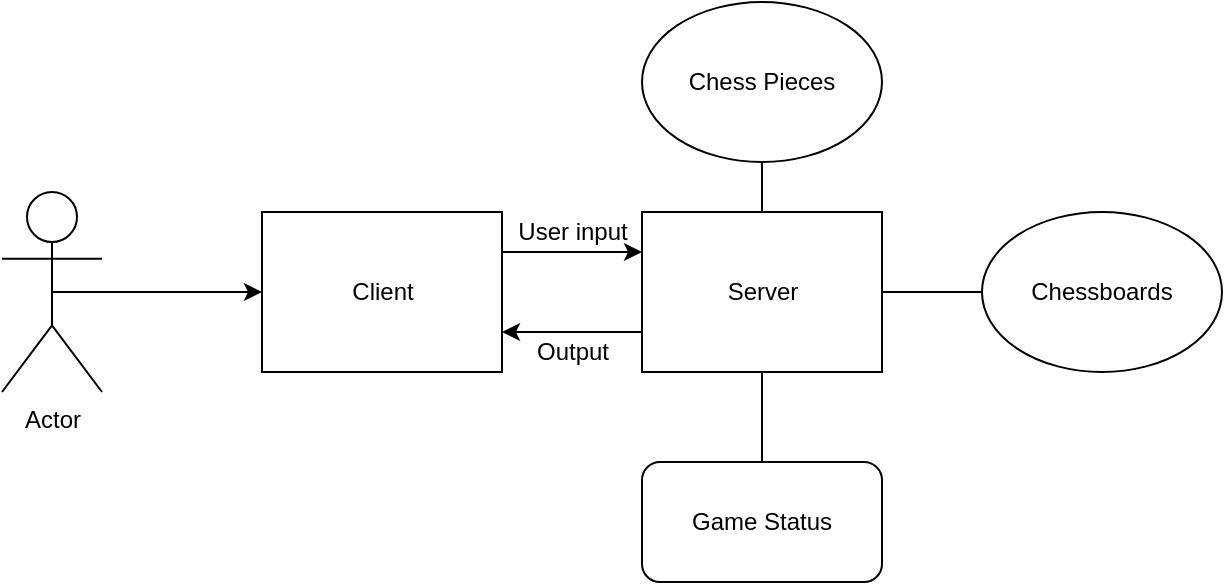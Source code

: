 <mxfile version="12.9.3" type="device"><diagram id="E3M3wYUzVOh3xFCrc_Kr" name="Page-1"><mxGraphModel dx="1422" dy="769" grid="1" gridSize="10" guides="1" tooltips="1" connect="1" arrows="1" fold="1" page="1" pageScale="1" pageWidth="850" pageHeight="1100" math="0" shadow="0"><root><mxCell id="0"/><mxCell id="1" parent="0"/><mxCell id="HW-ZH28Jy93te0Mg4I-2-10" style="edgeStyle=orthogonalEdgeStyle;rounded=0;orthogonalLoop=1;jettySize=auto;html=1;exitX=1;exitY=0.25;exitDx=0;exitDy=0;entryX=0;entryY=0.25;entryDx=0;entryDy=0;" edge="1" parent="1" source="HW-ZH28Jy93te0Mg4I-2-1" target="HW-ZH28Jy93te0Mg4I-2-2"><mxGeometry relative="1" as="geometry"/></mxCell><mxCell id="HW-ZH28Jy93te0Mg4I-2-1" value="Client" style="html=1;" vertex="1" parent="1"><mxGeometry x="160" y="155" width="120" height="80" as="geometry"/></mxCell><mxCell id="HW-ZH28Jy93te0Mg4I-2-11" style="edgeStyle=orthogonalEdgeStyle;rounded=0;orthogonalLoop=1;jettySize=auto;html=1;exitX=0;exitY=0.75;exitDx=0;exitDy=0;entryX=1;entryY=0.75;entryDx=0;entryDy=0;" edge="1" parent="1" source="HW-ZH28Jy93te0Mg4I-2-2" target="HW-ZH28Jy93te0Mg4I-2-1"><mxGeometry relative="1" as="geometry"/></mxCell><mxCell id="HW-ZH28Jy93te0Mg4I-2-26" style="edgeStyle=orthogonalEdgeStyle;rounded=0;orthogonalLoop=1;jettySize=auto;html=1;exitX=0.5;exitY=0;exitDx=0;exitDy=0;entryX=0.5;entryY=1;entryDx=0;entryDy=0;endArrow=none;endFill=0;" edge="1" parent="1" source="HW-ZH28Jy93te0Mg4I-2-2" target="HW-ZH28Jy93te0Mg4I-2-16"><mxGeometry relative="1" as="geometry"/></mxCell><mxCell id="HW-ZH28Jy93te0Mg4I-2-27" style="edgeStyle=orthogonalEdgeStyle;rounded=0;orthogonalLoop=1;jettySize=auto;html=1;exitX=1;exitY=0.5;exitDx=0;exitDy=0;entryX=0;entryY=0.5;entryDx=0;entryDy=0;endArrow=none;endFill=0;" edge="1" parent="1" source="HW-ZH28Jy93te0Mg4I-2-2" target="HW-ZH28Jy93te0Mg4I-2-15"><mxGeometry relative="1" as="geometry"/></mxCell><mxCell id="HW-ZH28Jy93te0Mg4I-2-2" value="Server" style="html=1;" vertex="1" parent="1"><mxGeometry x="350" y="155" width="120" height="80" as="geometry"/></mxCell><mxCell id="HW-ZH28Jy93te0Mg4I-2-9" style="edgeStyle=orthogonalEdgeStyle;rounded=0;orthogonalLoop=1;jettySize=auto;html=1;exitX=0.5;exitY=0.5;exitDx=0;exitDy=0;exitPerimeter=0;entryX=0;entryY=0.5;entryDx=0;entryDy=0;" edge="1" parent="1" source="HW-ZH28Jy93te0Mg4I-2-4" target="HW-ZH28Jy93te0Mg4I-2-1"><mxGeometry relative="1" as="geometry"/></mxCell><mxCell id="HW-ZH28Jy93te0Mg4I-2-4" value="Actor" style="shape=umlActor;verticalLabelPosition=bottom;labelBackgroundColor=#ffffff;verticalAlign=top;html=1;" vertex="1" parent="1"><mxGeometry x="30" y="145" width="50" height="100" as="geometry"/></mxCell><mxCell id="HW-ZH28Jy93te0Mg4I-2-12" value="User input" style="text;html=1;align=center;verticalAlign=middle;resizable=0;points=[];autosize=1;" vertex="1" parent="1"><mxGeometry x="280" y="155" width="70" height="20" as="geometry"/></mxCell><mxCell id="HW-ZH28Jy93te0Mg4I-2-13" value="Output" style="text;html=1;align=center;verticalAlign=middle;resizable=0;points=[];autosize=1;" vertex="1" parent="1"><mxGeometry x="290" y="215" width="50" height="20" as="geometry"/></mxCell><mxCell id="HW-ZH28Jy93te0Mg4I-2-15" value="Chessboards" style="ellipse;whiteSpace=wrap;html=1;" vertex="1" parent="1"><mxGeometry x="520" y="155" width="120" height="80" as="geometry"/></mxCell><mxCell id="HW-ZH28Jy93te0Mg4I-2-16" value="Chess Pieces" style="ellipse;whiteSpace=wrap;html=1;" vertex="1" parent="1"><mxGeometry x="350" y="50" width="120" height="80" as="geometry"/></mxCell><mxCell id="HW-ZH28Jy93te0Mg4I-2-25" style="edgeStyle=orthogonalEdgeStyle;rounded=0;orthogonalLoop=1;jettySize=auto;html=1;exitX=0.5;exitY=0;exitDx=0;exitDy=0;entryX=0.5;entryY=1;entryDx=0;entryDy=0;endArrow=none;endFill=0;" edge="1" parent="1" source="HW-ZH28Jy93te0Mg4I-2-19" target="HW-ZH28Jy93te0Mg4I-2-2"><mxGeometry relative="1" as="geometry"/></mxCell><mxCell id="HW-ZH28Jy93te0Mg4I-2-19" value="Game Status" style="rounded=1;whiteSpace=wrap;html=1;" vertex="1" parent="1"><mxGeometry x="350" y="280" width="120" height="60" as="geometry"/></mxCell></root></mxGraphModel></diagram></mxfile>